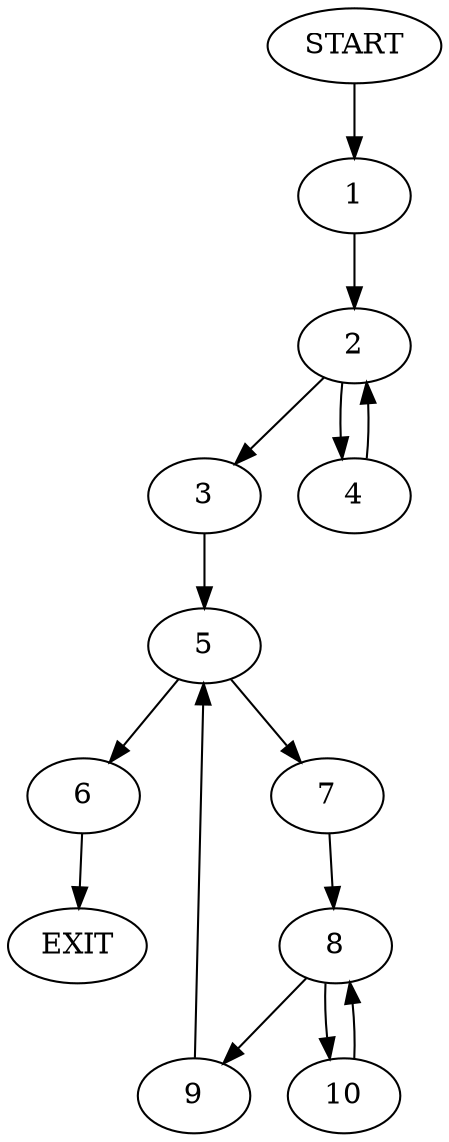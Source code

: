 digraph {
0 [label="START"]
11 [label="EXIT"]
0 -> 1
1 -> 2
2 -> 3
2 -> 4
3 -> 5
4 -> 2
5 -> 6
5 -> 7
6 -> 11
7 -> 8
8 -> 9
8 -> 10
10 -> 8
9 -> 5
}

